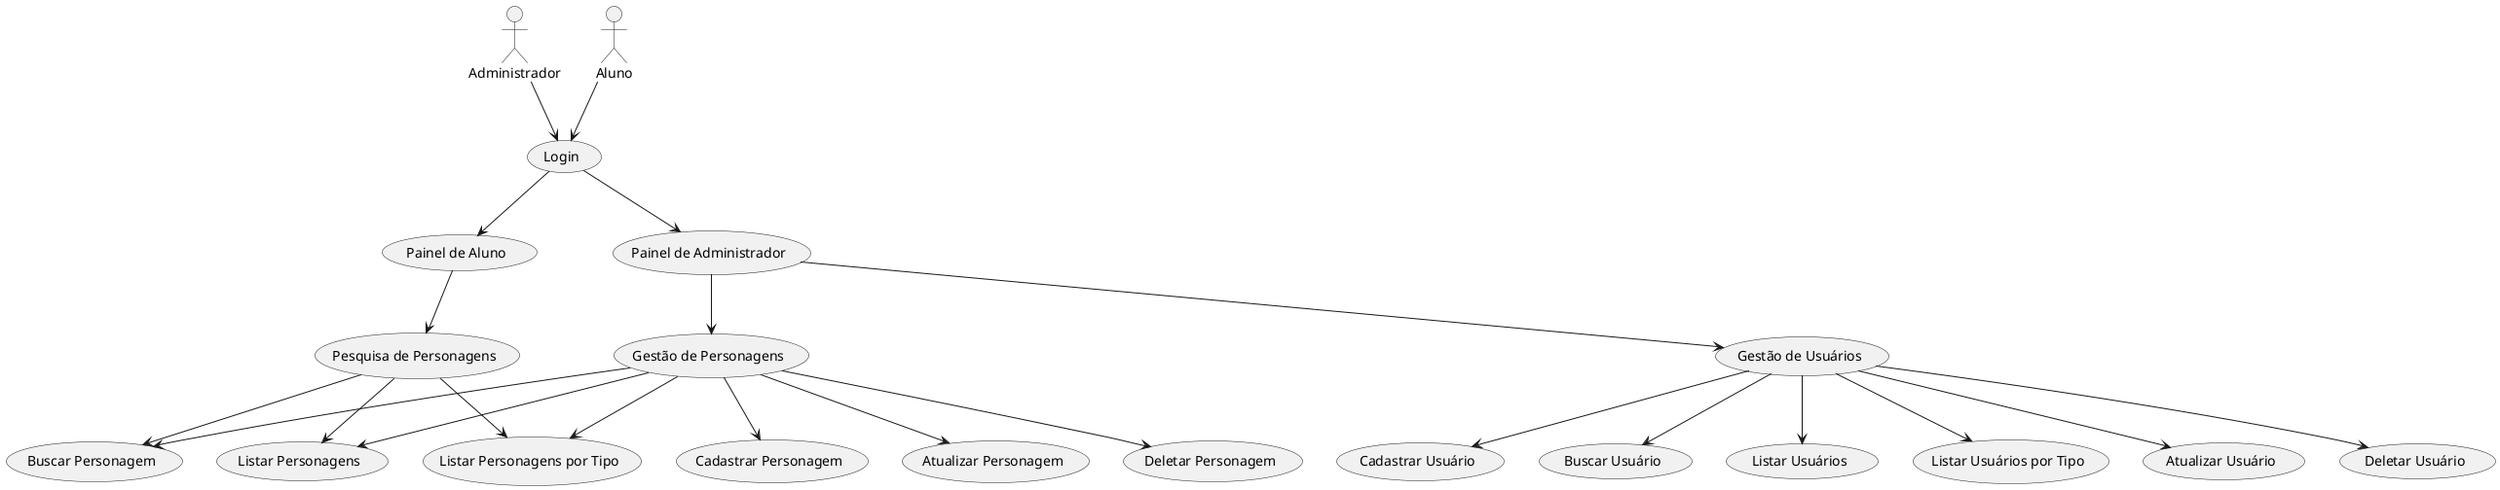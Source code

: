 @startuml DiagramaDeCasosDeUso

actor Admin as "Administrador"
actor Aluno as "Aluno"

usecase "Login" as UC_Login
usecase "Painel de Administrador" as UC_PainelAdmin
usecase "Gestão de Personagens" as UC_AbaPersonagem
usecase "Cadastrar Personagem" as UC_CadastrarPersonagem
usecase "Buscar Personagem" as UC_BuscarPersonagem
usecase "Listar Personagens" as UC_ListarPersonagens
usecase "Listar Personagens por Tipo" as UC_ListarPersonagensTipo
usecase "Atualizar Personagem" as UC_AtualizarPersonagem
usecase "Deletar Personagem" as UC_DeletarPersonagem

usecase "Gestão de Usuários" as UC_AbaUsuarios
usecase "Cadastrar Usuário" as UC_CadastrarUsuario
usecase "Buscar Usuário" as UC_BuscarUsuario
usecase "Listar Usuários" as UC_ListarUsuarios
usecase "Listar Usuários por Tipo" as UC_ListarUsuariosTipo
usecase "Atualizar Usuário" as UC_AtualizarUsuario
usecase "Deletar Usuário" as UC_DeletarUsuario

usecase "Painel de Aluno" as UC_PainelAluno
usecase "Pesquisa de Personagens" as UC_InterfacePesquisaPersonagem



Admin --> UC_Login
UC_Login --> UC_PainelAdmin
UC_PainelAdmin --> UC_AbaUsuarios
UC_AbaUsuarios --> UC_CadastrarUsuario
UC_AbaUsuarios --> UC_ListarUsuarios
UC_AbaUsuarios --> UC_ListarUsuariosTipo
UC_AbaUsuarios --> UC_BuscarUsuario
UC_AbaUsuarios --> UC_AtualizarUsuario
UC_AbaUsuarios --> UC_DeletarUsuario


UC_PainelAdmin --> UC_AbaPersonagem
UC_AbaPersonagem --> UC_CadastrarPersonagem
UC_AbaPersonagem --> UC_ListarPersonagens
UC_AbaPersonagem --> UC_ListarPersonagensTipo
UC_AbaPersonagem --> UC_BuscarPersonagem
UC_AbaPersonagem --> UC_AtualizarPersonagem
UC_AbaPersonagem --> UC_DeletarPersonagem


Aluno --> UC_Login
UC_Login --> UC_PainelAluno
UC_PainelAluno --> UC_InterfacePesquisaPersonagem
UC_InterfacePesquisaPersonagem --> UC_ListarPersonagens
UC_InterfacePesquisaPersonagem --> UC_ListarPersonagensTipo
UC_InterfacePesquisaPersonagem--> UC_BuscarPersonagem

@enduml
